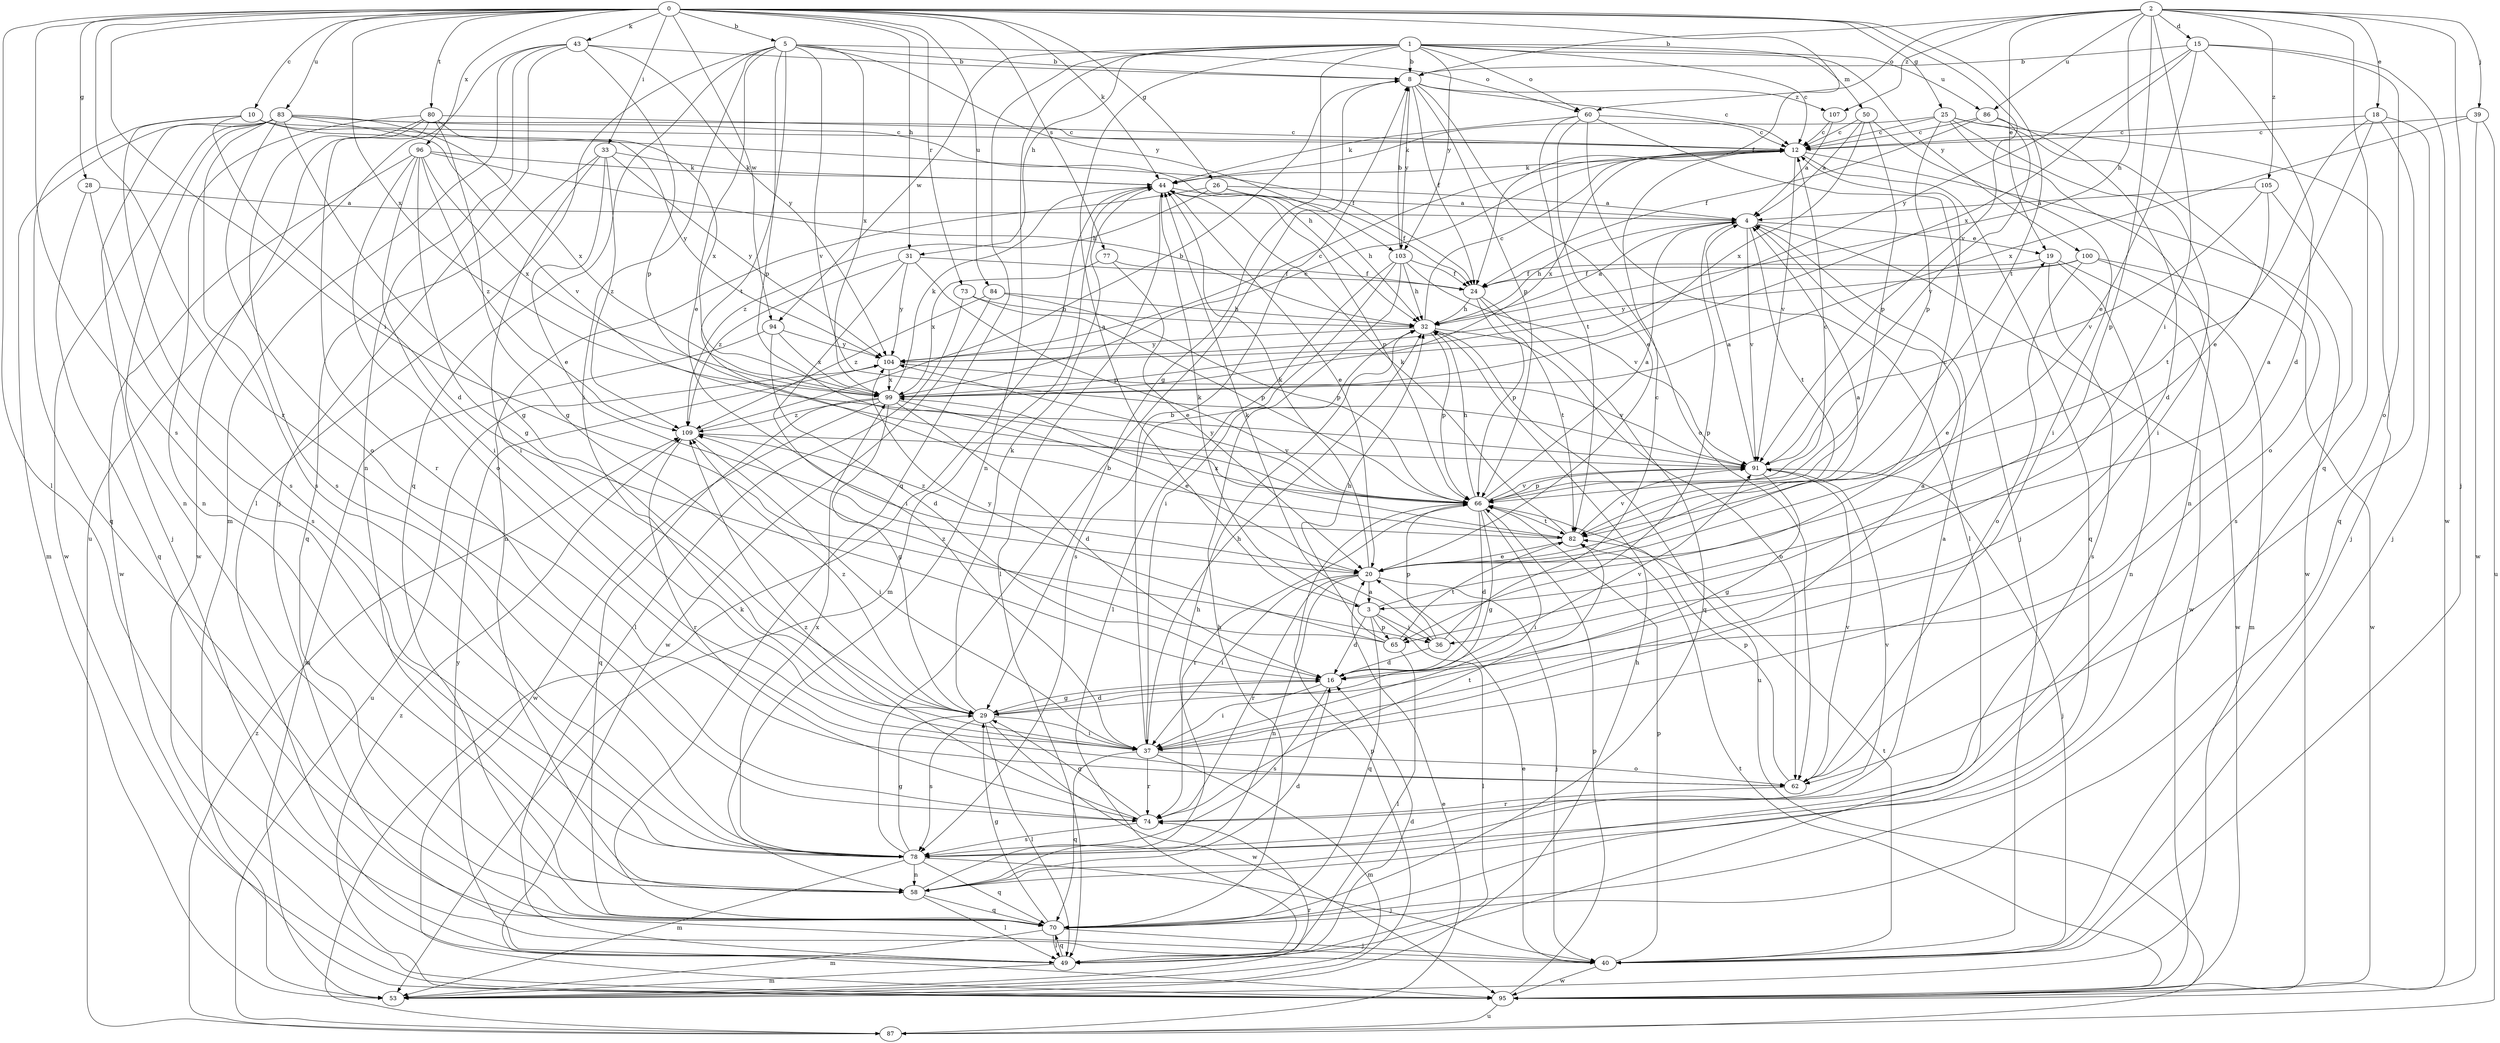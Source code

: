 strict digraph  {
0;
1;
2;
3;
4;
5;
8;
10;
12;
15;
16;
18;
19;
20;
24;
25;
26;
28;
29;
31;
32;
33;
36;
37;
39;
40;
43;
44;
49;
50;
53;
58;
60;
62;
65;
66;
70;
73;
74;
77;
78;
80;
82;
83;
84;
86;
87;
91;
94;
95;
96;
99;
100;
103;
104;
105;
107;
109;
0 -> 5  [label=b];
0 -> 10  [label=c];
0 -> 24  [label=f];
0 -> 25  [label=g];
0 -> 26  [label=g];
0 -> 28  [label=g];
0 -> 31  [label=h];
0 -> 33  [label=i];
0 -> 36  [label=i];
0 -> 43  [label=k];
0 -> 44  [label=k];
0 -> 49  [label=l];
0 -> 73  [label=r];
0 -> 74  [label=r];
0 -> 77  [label=s];
0 -> 78  [label=s];
0 -> 80  [label=t];
0 -> 82  [label=t];
0 -> 83  [label=u];
0 -> 84  [label=u];
0 -> 91  [label=v];
0 -> 94  [label=w];
0 -> 96  [label=x];
0 -> 99  [label=x];
1 -> 3  [label=a];
1 -> 8  [label=b];
1 -> 12  [label=c];
1 -> 29  [label=g];
1 -> 31  [label=h];
1 -> 50  [label=m];
1 -> 58  [label=n];
1 -> 60  [label=o];
1 -> 70  [label=q];
1 -> 86  [label=u];
1 -> 94  [label=w];
1 -> 100  [label=y];
1 -> 103  [label=y];
2 -> 8  [label=b];
2 -> 15  [label=d];
2 -> 18  [label=e];
2 -> 19  [label=e];
2 -> 32  [label=h];
2 -> 36  [label=i];
2 -> 39  [label=j];
2 -> 40  [label=j];
2 -> 60  [label=o];
2 -> 65  [label=p];
2 -> 70  [label=q];
2 -> 86  [label=u];
2 -> 105  [label=z];
2 -> 107  [label=z];
3 -> 16  [label=d];
3 -> 19  [label=e];
3 -> 36  [label=i];
3 -> 44  [label=k];
3 -> 49  [label=l];
3 -> 65  [label=p];
3 -> 70  [label=q];
4 -> 19  [label=e];
4 -> 32  [label=h];
4 -> 65  [label=p];
4 -> 82  [label=t];
4 -> 91  [label=v];
4 -> 95  [label=w];
5 -> 8  [label=b];
5 -> 20  [label=e];
5 -> 37  [label=i];
5 -> 49  [label=l];
5 -> 60  [label=o];
5 -> 66  [label=p];
5 -> 70  [label=q];
5 -> 82  [label=t];
5 -> 91  [label=v];
5 -> 99  [label=x];
5 -> 103  [label=y];
8 -> 12  [label=c];
8 -> 24  [label=f];
8 -> 62  [label=o];
8 -> 66  [label=p];
8 -> 103  [label=y];
8 -> 107  [label=z];
10 -> 12  [label=c];
10 -> 16  [label=d];
10 -> 24  [label=f];
10 -> 70  [label=q];
10 -> 78  [label=s];
10 -> 104  [label=y];
12 -> 44  [label=k];
12 -> 70  [label=q];
12 -> 91  [label=v];
12 -> 95  [label=w];
12 -> 99  [label=x];
15 -> 8  [label=b];
15 -> 16  [label=d];
15 -> 20  [label=e];
15 -> 62  [label=o];
15 -> 95  [label=w];
15 -> 99  [label=x];
15 -> 104  [label=y];
16 -> 29  [label=g];
16 -> 37  [label=i];
16 -> 78  [label=s];
16 -> 91  [label=v];
18 -> 3  [label=a];
18 -> 12  [label=c];
18 -> 20  [label=e];
18 -> 40  [label=j];
18 -> 70  [label=q];
19 -> 24  [label=f];
19 -> 58  [label=n];
19 -> 78  [label=s];
19 -> 95  [label=w];
20 -> 3  [label=a];
20 -> 4  [label=a];
20 -> 12  [label=c];
20 -> 37  [label=i];
20 -> 40  [label=j];
20 -> 44  [label=k];
20 -> 58  [label=n];
20 -> 74  [label=r];
24 -> 32  [label=h];
24 -> 66  [label=p];
24 -> 70  [label=q];
24 -> 82  [label=t];
25 -> 12  [label=c];
25 -> 37  [label=i];
25 -> 40  [label=j];
25 -> 44  [label=k];
25 -> 58  [label=n];
25 -> 62  [label=o];
25 -> 66  [label=p];
26 -> 4  [label=a];
26 -> 24  [label=f];
26 -> 32  [label=h];
26 -> 58  [label=n];
26 -> 109  [label=z];
28 -> 4  [label=a];
28 -> 70  [label=q];
28 -> 78  [label=s];
29 -> 16  [label=d];
29 -> 37  [label=i];
29 -> 44  [label=k];
29 -> 49  [label=l];
29 -> 78  [label=s];
29 -> 95  [label=w];
29 -> 109  [label=z];
31 -> 24  [label=f];
31 -> 37  [label=i];
31 -> 66  [label=p];
31 -> 104  [label=y];
31 -> 109  [label=z];
32 -> 4  [label=a];
32 -> 12  [label=c];
32 -> 62  [label=o];
32 -> 66  [label=p];
32 -> 87  [label=u];
32 -> 104  [label=y];
33 -> 20  [label=e];
33 -> 37  [label=i];
33 -> 44  [label=k];
33 -> 70  [label=q];
33 -> 104  [label=y];
33 -> 109  [label=z];
36 -> 12  [label=c];
36 -> 16  [label=d];
36 -> 44  [label=k];
36 -> 66  [label=p];
37 -> 4  [label=a];
37 -> 8  [label=b];
37 -> 32  [label=h];
37 -> 53  [label=m];
37 -> 62  [label=o];
37 -> 70  [label=q];
37 -> 74  [label=r];
39 -> 12  [label=c];
39 -> 87  [label=u];
39 -> 95  [label=w];
39 -> 99  [label=x];
40 -> 20  [label=e];
40 -> 66  [label=p];
40 -> 82  [label=t];
40 -> 95  [label=w];
43 -> 8  [label=b];
43 -> 40  [label=j];
43 -> 53  [label=m];
43 -> 58  [label=n];
43 -> 66  [label=p];
43 -> 87  [label=u];
43 -> 104  [label=y];
44 -> 4  [label=a];
44 -> 20  [label=e];
44 -> 49  [label=l];
44 -> 53  [label=m];
44 -> 66  [label=p];
49 -> 16  [label=d];
49 -> 53  [label=m];
49 -> 70  [label=q];
49 -> 104  [label=y];
50 -> 4  [label=a];
50 -> 12  [label=c];
50 -> 37  [label=i];
50 -> 66  [label=p];
50 -> 99  [label=x];
53 -> 32  [label=h];
53 -> 66  [label=p];
53 -> 74  [label=r];
58 -> 16  [label=d];
58 -> 32  [label=h];
58 -> 49  [label=l];
58 -> 70  [label=q];
60 -> 12  [label=c];
60 -> 20  [label=e];
60 -> 40  [label=j];
60 -> 44  [label=k];
60 -> 49  [label=l];
60 -> 82  [label=t];
62 -> 66  [label=p];
62 -> 74  [label=r];
62 -> 91  [label=v];
65 -> 32  [label=h];
65 -> 49  [label=l];
65 -> 82  [label=t];
65 -> 104  [label=y];
65 -> 109  [label=z];
66 -> 4  [label=a];
66 -> 12  [label=c];
66 -> 16  [label=d];
66 -> 29  [label=g];
66 -> 32  [label=h];
66 -> 37  [label=i];
66 -> 74  [label=r];
66 -> 82  [label=t];
66 -> 91  [label=v];
66 -> 104  [label=y];
70 -> 29  [label=g];
70 -> 32  [label=h];
70 -> 40  [label=j];
70 -> 49  [label=l];
70 -> 53  [label=m];
73 -> 32  [label=h];
73 -> 49  [label=l];
73 -> 66  [label=p];
74 -> 29  [label=g];
74 -> 78  [label=s];
74 -> 82  [label=t];
74 -> 91  [label=v];
74 -> 109  [label=z];
77 -> 20  [label=e];
77 -> 24  [label=f];
77 -> 99  [label=x];
78 -> 4  [label=a];
78 -> 8  [label=b];
78 -> 29  [label=g];
78 -> 40  [label=j];
78 -> 53  [label=m];
78 -> 58  [label=n];
78 -> 70  [label=q];
78 -> 99  [label=x];
80 -> 12  [label=c];
80 -> 29  [label=g];
80 -> 58  [label=n];
80 -> 74  [label=r];
80 -> 78  [label=s];
80 -> 95  [label=w];
80 -> 99  [label=x];
82 -> 20  [label=e];
82 -> 44  [label=k];
82 -> 91  [label=v];
82 -> 99  [label=x];
82 -> 109  [label=z];
83 -> 12  [label=c];
83 -> 29  [label=g];
83 -> 32  [label=h];
83 -> 40  [label=j];
83 -> 53  [label=m];
83 -> 58  [label=n];
83 -> 62  [label=o];
83 -> 78  [label=s];
83 -> 91  [label=v];
83 -> 95  [label=w];
83 -> 99  [label=x];
84 -> 32  [label=h];
84 -> 66  [label=p];
84 -> 95  [label=w];
84 -> 109  [label=z];
86 -> 12  [label=c];
86 -> 16  [label=d];
86 -> 24  [label=f];
86 -> 91  [label=v];
87 -> 20  [label=e];
87 -> 44  [label=k];
87 -> 109  [label=z];
91 -> 4  [label=a];
91 -> 29  [label=g];
91 -> 40  [label=j];
91 -> 66  [label=p];
94 -> 16  [label=d];
94 -> 53  [label=m];
94 -> 99  [label=x];
94 -> 104  [label=y];
95 -> 66  [label=p];
95 -> 82  [label=t];
95 -> 87  [label=u];
95 -> 109  [label=z];
96 -> 29  [label=g];
96 -> 32  [label=h];
96 -> 37  [label=i];
96 -> 44  [label=k];
96 -> 62  [label=o];
96 -> 95  [label=w];
96 -> 99  [label=x];
96 -> 109  [label=z];
99 -> 12  [label=c];
99 -> 16  [label=d];
99 -> 20  [label=e];
99 -> 29  [label=g];
99 -> 44  [label=k];
99 -> 70  [label=q];
99 -> 95  [label=w];
99 -> 109  [label=z];
100 -> 24  [label=f];
100 -> 53  [label=m];
100 -> 62  [label=o];
100 -> 95  [label=w];
100 -> 104  [label=y];
103 -> 8  [label=b];
103 -> 24  [label=f];
103 -> 32  [label=h];
103 -> 37  [label=i];
103 -> 49  [label=l];
103 -> 78  [label=s];
103 -> 91  [label=v];
104 -> 12  [label=c];
104 -> 87  [label=u];
104 -> 91  [label=v];
104 -> 99  [label=x];
105 -> 4  [label=a];
105 -> 78  [label=s];
105 -> 82  [label=t];
105 -> 91  [label=v];
107 -> 4  [label=a];
107 -> 12  [label=c];
109 -> 8  [label=b];
109 -> 37  [label=i];
109 -> 74  [label=r];
109 -> 91  [label=v];
}
